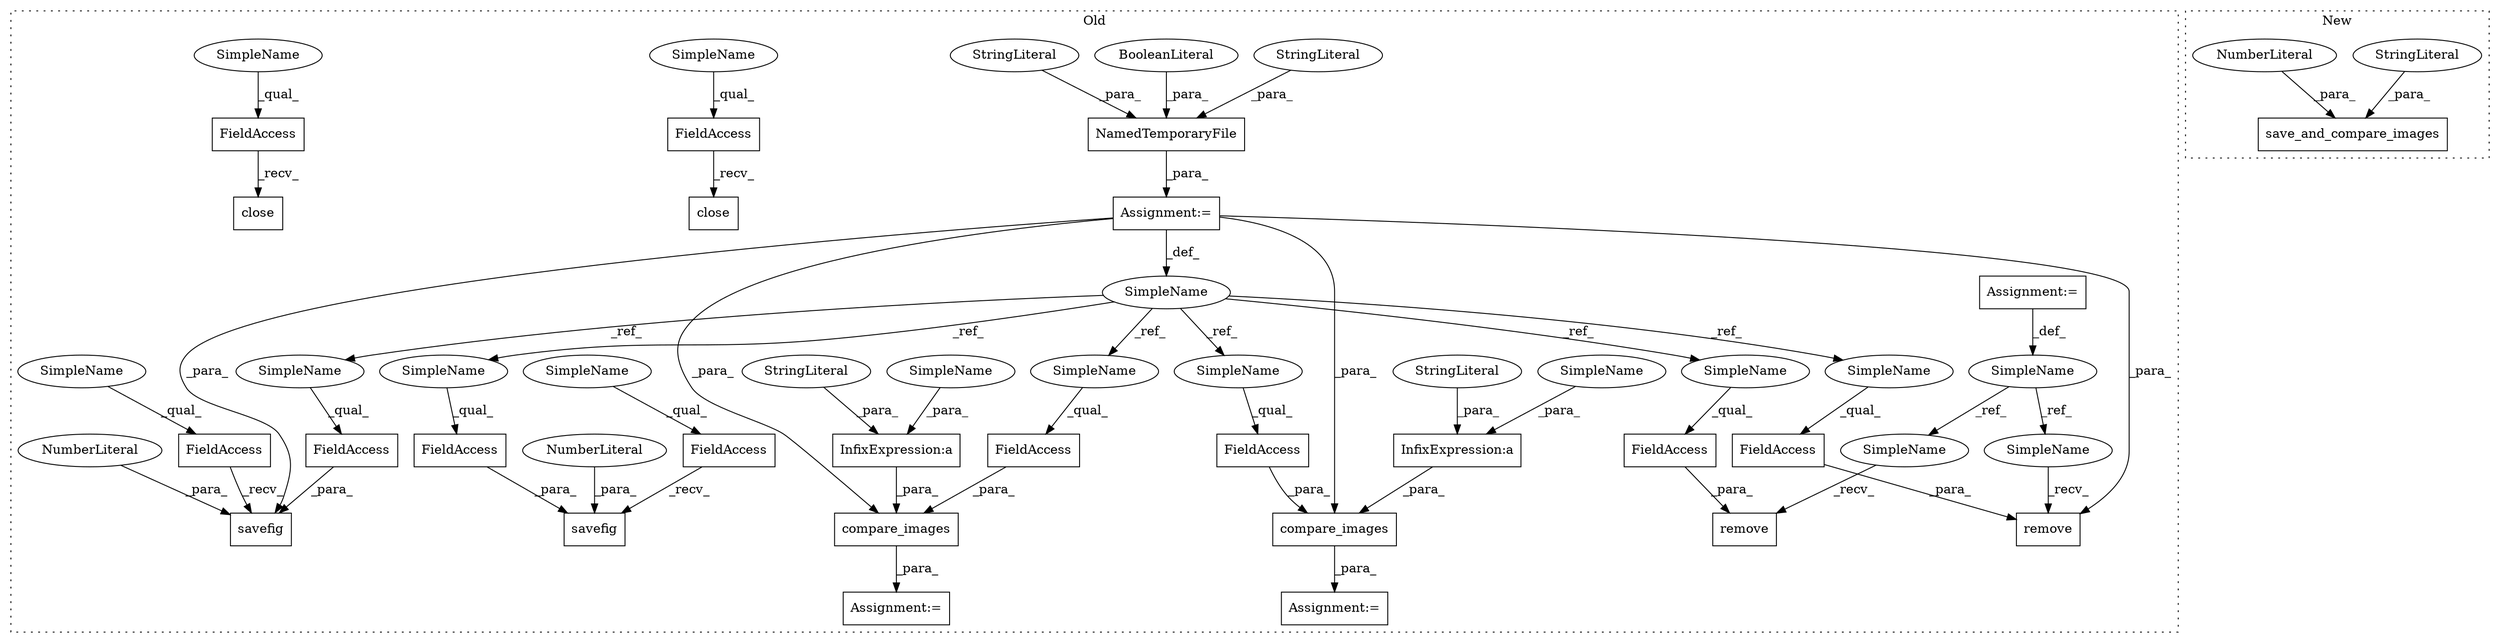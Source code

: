 digraph G {
subgraph cluster0 {
1 [label="close" a="32" s="3737" l="7" shape="box"];
3 [label="FieldAccess" a="22" s="3719" l="17" shape="box"];
4 [label="FieldAccess" a="22" s="4007" l="17" shape="box"];
5 [label="savefig" a="32" s="4025,4048" l="8,1" shape="box"];
6 [label="NumberLiteral" a="34" s="4046" l="2" shape="ellipse"];
7 [label="NamedTemporaryFile" a="32" s="3435,3496" l="19,1" shape="box"];
8 [label="FieldAccess" a="22" s="4033" l="12" shape="box"];
9 [label="SimpleName" a="42" s="3427" l="7" shape="ellipse"];
10 [label="FieldAccess" a="22" s="4154" l="12" shape="box"];
11 [label="FieldAccess" a="22" s="4229" l="12" shape="box"];
12 [label="compare_images" a="32" s="4090,4180" l="15,1" shape="box"];
13 [label="InfixExpression:a" a="27" s="4109" l="3" shape="box"];
14 [label="BooleanLiteral" a="9" s="3491" l="5" shape="ellipse"];
15 [label="Assignment:=" a="7" s="3434" l="1" shape="box"];
17 [label="Assignment:=" a="7" s="4089" l="1" shape="box"];
18 [label="StringLiteral" a="45" s="4112" l="41" shape="ellipse"];
19 [label="StringLiteral" a="45" s="3461" l="29" shape="ellipse"];
20 [label="StringLiteral" a="45" s="3454" l="6" shape="ellipse"];
21 [label="remove" a="32" s="4222,4241" l="7,1" shape="box"];
22 [label="Assignment:=" a="7" s="3335" l="2" shape="box"];
24 [label="SimpleName" a="42" s="3335" l="2" shape="ellipse"];
25 [label="remove" a="32" s="3873,3892" l="7,1" shape="box"];
26 [label="FieldAccess" a="22" s="4055" l="17" shape="box"];
27 [label="FieldAccess" a="22" s="3805" l="12" shape="box"];
28 [label="FieldAccess" a="22" s="3697" l="12" shape="box"];
29 [label="compare_images" a="32" s="3754,3831" l="15,1" shape="box"];
30 [label="InfixExpression:a" a="27" s="3773" l="3" shape="box"];
31 [label="FieldAccess" a="22" s="3671" l="17" shape="box"];
32 [label="FieldAccess" a="22" s="3880" l="12" shape="box"];
33 [label="savefig" a="32" s="3689,3712" l="8,1" shape="box"];
34 [label="NumberLiteral" a="34" s="3710" l="2" shape="ellipse"];
35 [label="Assignment:=" a="7" s="3753" l="1" shape="box"];
36 [label="StringLiteral" a="45" s="3776" l="28" shape="ellipse"];
37 [label="close" a="32" s="4073" l="7" shape="box"];
38 [label="SimpleName" a="42" s="4033" l="7" shape="ellipse"];
39 [label="SimpleName" a="42" s="3805" l="7" shape="ellipse"];
40 [label="SimpleName" a="42" s="3697" l="7" shape="ellipse"];
41 [label="SimpleName" a="42" s="3880" l="7" shape="ellipse"];
42 [label="SimpleName" a="42" s="4229" l="7" shape="ellipse"];
43 [label="SimpleName" a="42" s="4154" l="7" shape="ellipse"];
44 [label="SimpleName" a="42" s="4105" l="4" shape="ellipse"];
45 [label="SimpleName" a="42" s="3769" l="4" shape="ellipse"];
46 [label="SimpleName" a="42" s="4219" l="2" shape="ellipse"];
47 [label="SimpleName" a="42" s="3870" l="2" shape="ellipse"];
48 [label="SimpleName" a="42" s="3719" l="10" shape="ellipse"];
49 [label="SimpleName" a="42" s="4007" l="10" shape="ellipse"];
50 [label="SimpleName" a="42" s="3671" l="10" shape="ellipse"];
51 [label="SimpleName" a="42" s="4055" l="10" shape="ellipse"];
label = "Old";
style="dotted";
}
subgraph cluster1 {
2 [label="save_and_compare_images" a="32" s="2451,2501" l="24,1" shape="box"];
16 [label="StringLiteral" a="45" s="2475" l="23" shape="ellipse"];
23 [label="NumberLiteral" a="34" s="2499" l="2" shape="ellipse"];
label = "New";
style="dotted";
}
3 -> 1 [label="_recv_"];
4 -> 5 [label="_recv_"];
6 -> 5 [label="_para_"];
7 -> 15 [label="_para_"];
8 -> 5 [label="_para_"];
9 -> 43 [label="_ref_"];
9 -> 40 [label="_ref_"];
9 -> 41 [label="_ref_"];
9 -> 42 [label="_ref_"];
9 -> 39 [label="_ref_"];
9 -> 38 [label="_ref_"];
10 -> 12 [label="_para_"];
11 -> 21 [label="_para_"];
12 -> 17 [label="_para_"];
13 -> 12 [label="_para_"];
14 -> 7 [label="_para_"];
15 -> 33 [label="_para_"];
15 -> 9 [label="_def_"];
15 -> 21 [label="_para_"];
15 -> 29 [label="_para_"];
15 -> 12 [label="_para_"];
16 -> 2 [label="_para_"];
18 -> 13 [label="_para_"];
19 -> 7 [label="_para_"];
20 -> 7 [label="_para_"];
22 -> 24 [label="_def_"];
23 -> 2 [label="_para_"];
24 -> 46 [label="_ref_"];
24 -> 47 [label="_ref_"];
26 -> 37 [label="_recv_"];
27 -> 29 [label="_para_"];
28 -> 33 [label="_para_"];
29 -> 35 [label="_para_"];
30 -> 29 [label="_para_"];
31 -> 33 [label="_recv_"];
32 -> 25 [label="_para_"];
34 -> 33 [label="_para_"];
36 -> 30 [label="_para_"];
38 -> 8 [label="_qual_"];
39 -> 27 [label="_qual_"];
40 -> 28 [label="_qual_"];
41 -> 32 [label="_qual_"];
42 -> 11 [label="_qual_"];
43 -> 10 [label="_qual_"];
44 -> 13 [label="_para_"];
45 -> 30 [label="_para_"];
46 -> 21 [label="_recv_"];
47 -> 25 [label="_recv_"];
48 -> 3 [label="_qual_"];
49 -> 4 [label="_qual_"];
50 -> 31 [label="_qual_"];
51 -> 26 [label="_qual_"];
}